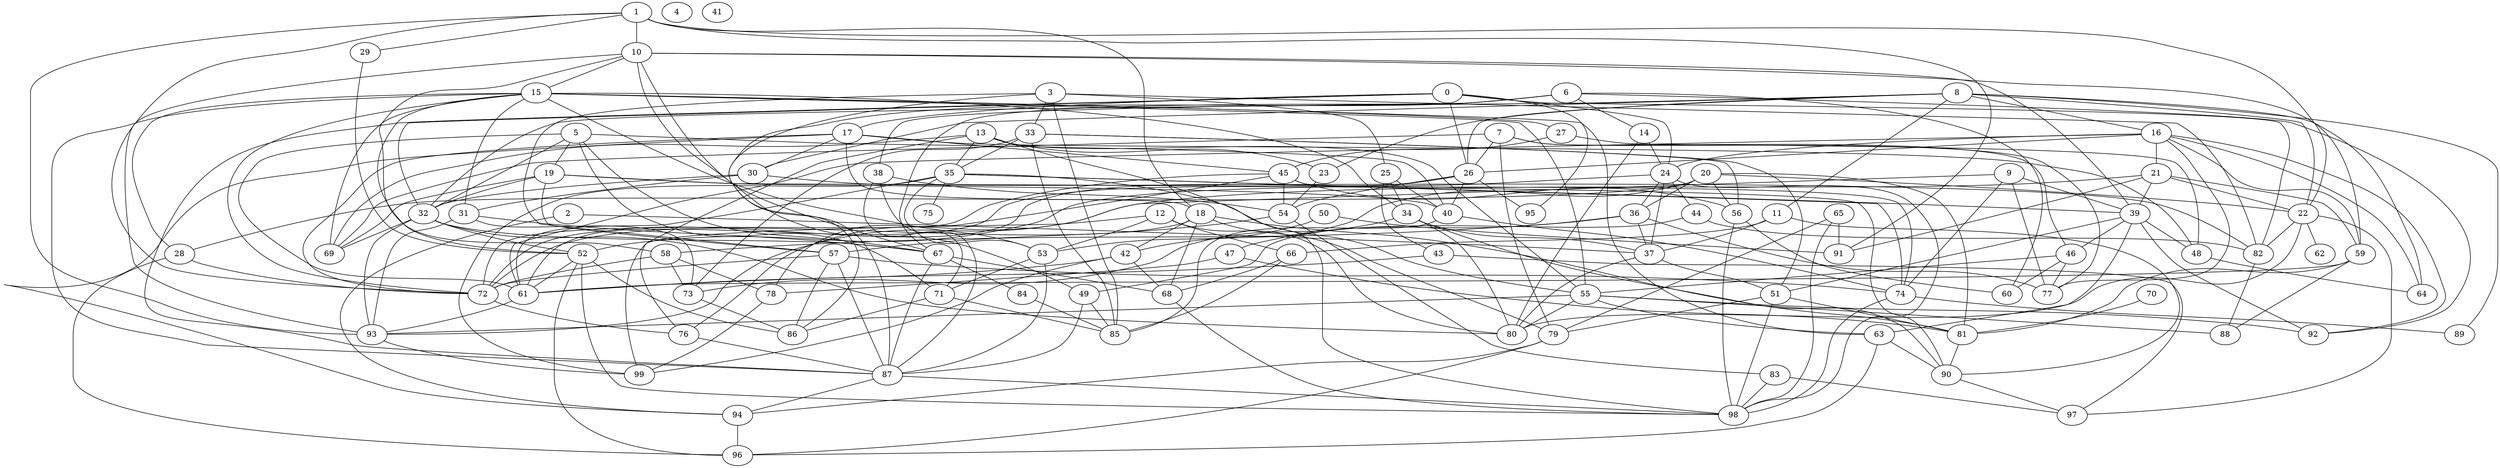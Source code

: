 strict graph "gnp_random_graph(100,0.06)" {
0;
1;
2;
3;
4;
5;
6;
7;
8;
9;
10;
11;
12;
13;
14;
15;
16;
17;
18;
19;
20;
21;
22;
23;
24;
25;
26;
27;
28;
29;
30;
31;
32;
33;
34;
35;
36;
37;
38;
39;
40;
41;
42;
43;
44;
45;
46;
47;
48;
49;
50;
51;
52;
53;
54;
55;
56;
57;
58;
59;
60;
61;
62;
63;
64;
65;
66;
67;
68;
69;
70;
71;
72;
73;
74;
75;
76;
77;
78;
79;
80;
81;
82;
83;
84;
85;
86;
87;
88;
89;
90;
91;
92;
93;
94;
95;
96;
97;
98;
99;
0 -- 32  [is_available=True, prob="1.0"];
0 -- 17  [is_available=True, prob="0.789551213743"];
0 -- 82  [is_available=True, prob="0.616581350478"];
0 -- 87  [is_available=True, prob="1.0"];
0 -- 24  [is_available=True, prob="1.0"];
0 -- 26  [is_available=True, prob="0.0902150837158"];
0 -- 95  [is_available=True, prob="1.0"];
1 -- 72  [is_available=True, prob="0.305552487249"];
1 -- 10  [is_available=True, prob="0.557266573166"];
1 -- 93  [is_available=True, prob="0.470338506946"];
1 -- 18  [is_available=True, prob="0.170440287024"];
1 -- 22  [is_available=True, prob="1.0"];
1 -- 91  [is_available=True, prob="0.389554006761"];
1 -- 29  [is_available=True, prob="1.0"];
2 -- 37  [is_available=True, prob="1.0"];
2 -- 94  [is_available=True, prob="1.0"];
3 -- 33  [is_available=True, prob="0.898197682792"];
3 -- 82  [is_available=True, prob="0.530555880204"];
3 -- 57  [is_available=True, prob="0.567359482798"];
3 -- 87  [is_available=True, prob="0.805869122495"];
3 -- 25  [is_available=True, prob="0.0848387473956"];
3 -- 85  [is_available=True, prob="0.139515887799"];
5 -- 32  [is_available=True, prob="0.333422451382"];
5 -- 67  [is_available=True, prob="1.0"];
5 -- 71  [is_available=True, prob="1.0"];
5 -- 40  [is_available=True, prob="1.0"];
5 -- 19  [is_available=True, prob="0.827778713571"];
5 -- 61  [is_available=True, prob="0.427792269912"];
6 -- 67  [is_available=True, prob="0.813652021324"];
6 -- 38  [is_available=True, prob="0.256706357587"];
6 -- 60  [is_available=True, prob="0.573182601211"];
6 -- 14  [is_available=True, prob="0.474629662262"];
6 -- 86  [is_available=True, prob="0.660270654683"];
6 -- 92  [is_available=True, prob="0.16969331632"];
7 -- 26  [is_available=True, prob="0.0652922815928"];
7 -- 79  [is_available=True, prob="0.590339826371"];
7 -- 69  [is_available=True, prob="0.439365023812"];
7 -- 46  [is_available=True, prob="0.448032289746"];
7 -- 77  [is_available=True, prob="0.0657221831389"];
8 -- 32  [is_available=True, prob="0.788149442444"];
8 -- 64  [is_available=True, prob="0.180493953738"];
8 -- 11  [is_available=True, prob="1.0"];
8 -- 16  [is_available=True, prob="1.0"];
8 -- 22  [is_available=True, prob="0.443073663971"];
8 -- 23  [is_available=True, prob="0.875542788304"];
8 -- 89  [is_available=True, prob="0.255675976594"];
8 -- 26  [is_available=True, prob="0.595160029751"];
8 -- 30  [is_available=True, prob="0.409862437337"];
9 -- 74  [is_available=True, prob="0.484197644288"];
9 -- 76  [is_available=True, prob="0.465965136428"];
9 -- 77  [is_available=True, prob="1.0"];
9 -- 39  [is_available=True, prob="0.905704054536"];
10 -- 67  [is_available=True, prob="0.752081226397"];
10 -- 39  [is_available=True, prob="0.269012714857"];
10 -- 15  [is_available=True, prob="0.102679219424"];
10 -- 49  [is_available=True, prob="0.69920419521"];
10 -- 58  [is_available=True, prob="1.0"];
10 -- 59  [is_available=True, prob="1.0"];
10 -- 93  [is_available=True, prob="0.759945662711"];
11 -- 66  [is_available=True, prob="0.0819476466171"];
11 -- 90  [is_available=True, prob="0.982771095585"];
11 -- 37  [is_available=True, prob="0.0870040161509"];
12 -- 80  [is_available=True, prob="0.788764389019"];
12 -- 66  [is_available=True, prob="0.865769759133"];
12 -- 99  [is_available=True, prob="0.774984977481"];
12 -- 53  [is_available=True, prob="0.926463648604"];
13 -- 98  [is_available=True, prob="0.189909664573"];
13 -- 35  [is_available=True, prob="0.0564407657232"];
13 -- 69  [is_available=True, prob="1.0"];
13 -- 23  [is_available=True, prob="0.606635433096"];
13 -- 76  [is_available=True, prob="0.299723805698"];
13 -- 55  [is_available=True, prob="0.597971973577"];
14 -- 24  [is_available=True, prob="0.521308301793"];
14 -- 80  [is_available=True, prob="0.420624066485"];
15 -- 34  [is_available=True, prob="0.963999955568"];
15 -- 69  [is_available=True, prob="0.356809456148"];
15 -- 72  [is_available=True, prob="0.222493497135"];
15 -- 63  [is_available=True, prob="0.671079455148"];
15 -- 87  [is_available=True, prob="0.537243611346"];
15 -- 52  [is_available=True, prob="0.293813655834"];
15 -- 53  [is_available=True, prob="0.862026832677"];
15 -- 55  [is_available=True, prob="0.774752199976"];
15 -- 27  [is_available=True, prob="1.0"];
15 -- 28  [is_available=True, prob="0.51096920924"];
15 -- 31  [is_available=True, prob="1.0"];
16 -- 64  [is_available=True, prob="1.0"];
16 -- 77  [is_available=True, prob="0.127247562476"];
16 -- 21  [is_available=True, prob="0.987726997843"];
16 -- 24  [is_available=True, prob="0.785828137282"];
16 -- 26  [is_available=True, prob="0.88147524785"];
16 -- 59  [is_available=True, prob="0.446741642184"];
16 -- 92  [is_available=True, prob="0.234574605674"];
16 -- 61  [is_available=True, prob="1.0"];
17 -- 72  [is_available=True, prob="0.898566736465"];
17 -- 45  [is_available=True, prob="0.519372940707"];
17 -- 48  [is_available=True, prob="1.0"];
17 -- 18  [is_available=True, prob="0.835218563506"];
17 -- 94  [is_available=True, prob="1.0"];
17 -- 30  [is_available=True, prob="1.0"];
18 -- 68  [is_available=True, prob="0.635052946853"];
18 -- 81  [is_available=True, prob="1.0"];
18 -- 72  [is_available=True, prob="0.568054765956"];
18 -- 42  [is_available=True, prob="0.445404264198"];
18 -- 79  [is_available=True, prob="1.0"];
19 -- 32  [is_available=True, prob="1.0"];
19 -- 40  [is_available=True, prob="0.0045133859319"];
19 -- 57  [is_available=True, prob="1.0"];
19 -- 90  [is_available=True, prob="0.221105617382"];
19 -- 69  [is_available=True, prob="0.0601421219959"];
20 -- 36  [is_available=True, prob="0.679396052996"];
20 -- 42  [is_available=True, prob="0.262038663393"];
20 -- 81  [is_available=True, prob="0.811792547279"];
20 -- 22  [is_available=True, prob="0.0768720756923"];
20 -- 56  [is_available=True, prob="0.275493284311"];
20 -- 28  [is_available=True, prob="0.869460427298"];
21 -- 59  [is_available=True, prob="1.0"];
21 -- 39  [is_available=True, prob="1.0"];
21 -- 22  [is_available=True, prob="0.997837758005"];
21 -- 91  [is_available=True, prob="0.954112630533"];
21 -- 93  [is_available=True, prob="0.50056499353"];
22 -- 97  [is_available=True, prob="0.229565821002"];
22 -- 80  [is_available=True, prob="0.771027283685"];
22 -- 82  [is_available=True, prob="0.430233512201"];
22 -- 62  [is_available=True, prob="1.0"];
23 -- 54  [is_available=True, prob="0.975553933883"];
24 -- 98  [is_available=True, prob="0.349021746658"];
24 -- 36  [is_available=True, prob="1.0"];
24 -- 37  [is_available=True, prob="0.77760856453"];
24 -- 44  [is_available=True, prob="1.0"];
24 -- 52  [is_available=True, prob="0.753234205137"];
25 -- 40  [is_available=True, prob="1.0"];
25 -- 43  [is_available=True, prob="0.461693235827"];
25 -- 34  [is_available=True, prob="0.584012451279"];
26 -- 40  [is_available=True, prob="0.906326678872"];
26 -- 54  [is_available=True, prob="0.609745628151"];
26 -- 72  [is_available=True, prob="0.953651345184"];
26 -- 61  [is_available=True, prob="0.940846353172"];
26 -- 95  [is_available=True, prob="0.793193058617"];
27 -- 48  [is_available=True, prob="0.26271932202"];
27 -- 45  [is_available=True, prob="0.848389881756"];
28 -- 72  [is_available=True, prob="0.26478923966"];
28 -- 96  [is_available=True, prob="1.0"];
29 -- 52  [is_available=True, prob="1.0"];
30 -- 82  [is_available=True, prob="0.150864811315"];
30 -- 32  [is_available=True, prob="0.563465177695"];
30 -- 31  [is_available=True, prob="0.222357468028"];
31 -- 73  [is_available=True, prob="1.0"];
31 -- 67  [is_available=True, prob="0.468831361936"];
31 -- 93  [is_available=True, prob="1.0"];
32 -- 67  [is_available=True, prob="0.960507250608"];
32 -- 80  [is_available=True, prob="1.0"];
32 -- 52  [is_available=True, prob="0.798784410322"];
32 -- 93  [is_available=True, prob="0.466395908401"];
32 -- 69  [is_available=True, prob="0.241838419987"];
33 -- 51  [is_available=True, prob="0.941499230449"];
33 -- 35  [is_available=True, prob="1.0"];
33 -- 73  [is_available=True, prob="1.0"];
33 -- 85  [is_available=True, prob="0.725566626745"];
33 -- 56  [is_available=True, prob="0.569357258062"];
34 -- 37  [is_available=True, prob="0.678028620218"];
34 -- 73  [is_available=True, prob="1.0"];
34 -- 80  [is_available=True, prob="0.433608607133"];
34 -- 90  [is_available=True, prob="1.0"];
35 -- 99  [is_available=True, prob="0.953528960753"];
35 -- 39  [is_available=True, prob="1.0"];
35 -- 74  [is_available=True, prob="0.689284130268"];
35 -- 75  [is_available=True, prob="0.996224030212"];
35 -- 53  [is_available=True, prob="1.0"];
35 -- 55  [is_available=True, prob="0.933749811344"];
35 -- 61  [is_available=True, prob="0.743900004087"];
36 -- 37  [is_available=True, prob="0.953411928986"];
36 -- 77  [is_available=True, prob="0.983088531075"];
36 -- 47  [is_available=True, prob="0.0206915459949"];
36 -- 58  [is_available=True, prob="1.0"];
37 -- 80  [is_available=True, prob="0.0204388402013"];
37 -- 51  [is_available=True, prob="1.0"];
38 -- 87  [is_available=True, prob="0.925980125315"];
38 -- 54  [is_available=True, prob="0.272009097829"];
38 -- 71  [is_available=True, prob="0.64646364382"];
39 -- 46  [is_available=True, prob="0.849312938"];
39 -- 48  [is_available=True, prob="1.0"];
39 -- 51  [is_available=True, prob="1.0"];
39 -- 92  [is_available=True, prob="0.317071465005"];
39 -- 63  [is_available=True, prob="0.886073764343"];
40 -- 74  [is_available=True, prob="1.0"];
40 -- 85  [is_available=True, prob="0.118273651357"];
42 -- 68  [is_available=True, prob="0.072775687899"];
42 -- 99  [is_available=True, prob="0.834993164839"];
42 -- 61  [is_available=True, prob="0.63421485978"];
43 -- 61  [is_available=True, prob="0.520775249889"];
43 -- 97  [is_available=True, prob="0.342100697542"];
44 -- 49  [is_available=True, prob="0.494976572888"];
44 -- 82  [is_available=True, prob="0.259498462343"];
45 -- 72  [is_available=True, prob="0.519429582698"];
45 -- 74  [is_available=True, prob="0.567024407447"];
45 -- 78  [is_available=True, prob="1.0"];
45 -- 54  [is_available=True, prob="0.34423385569"];
45 -- 56  [is_available=True, prob="1.0"];
46 -- 55  [is_available=True, prob="0.0387113974028"];
46 -- 60  [is_available=True, prob="0.646982668003"];
46 -- 77  [is_available=True, prob="0.859471586591"];
47 -- 81  [is_available=True, prob="1.0"];
47 -- 78  [is_available=True, prob="1.0"];
48 -- 64  [is_available=True, prob="0.430308988696"];
49 -- 85  [is_available=True, prob="0.508372903111"];
49 -- 87  [is_available=True, prob="0.0730772663775"];
50 -- 91  [is_available=True, prob="0.666963567803"];
50 -- 53  [is_available=True, prob="0.106253427503"];
51 -- 98  [is_available=True, prob="0.701390370966"];
51 -- 79  [is_available=True, prob="0.286962602901"];
51 -- 81  [is_available=True, prob="0.273686030969"];
52 -- 96  [is_available=True, prob="0.0597308956172"];
52 -- 98  [is_available=True, prob="0.897190755726"];
52 -- 86  [is_available=True, prob="0.817733092329"];
52 -- 61  [is_available=True, prob="0.843403885498"];
53 -- 71  [is_available=True, prob="0.392530284826"];
53 -- 87  [is_available=True, prob="0.48407295132"];
54 -- 83  [is_available=True, prob="0.526039520566"];
54 -- 57  [is_available=True, prob="1.0"];
55 -- 80  [is_available=True, prob="0.0396827354715"];
55 -- 88  [is_available=True, prob="0.528382897378"];
55 -- 92  [is_available=True, prob="1.0"];
55 -- 93  [is_available=True, prob="0.395418988906"];
55 -- 63  [is_available=True, prob="0.234765625621"];
56 -- 98  [is_available=True, prob="0.720677350547"];
56 -- 60  [is_available=True, prob="1.0"];
57 -- 72  [is_available=True, prob="0.37408179561"];
57 -- 74  [is_available=True, prob="0.77954673227"];
57 -- 86  [is_available=True, prob="1.0"];
57 -- 87  [is_available=True, prob="1.0"];
58 -- 72  [is_available=True, prob="0.635323905555"];
58 -- 73  [is_available=True, prob="1.0"];
58 -- 78  [is_available=True, prob="0.84312556159"];
59 -- 81  [is_available=True, prob="0.945111481932"];
59 -- 88  [is_available=True, prob="0.227593197623"];
59 -- 61  [is_available=True, prob="1.0"];
61 -- 93  [is_available=True, prob="0.735258651156"];
63 -- 96  [is_available=True, prob="1.0"];
63 -- 90  [is_available=True, prob="0.226949288945"];
65 -- 98  [is_available=True, prob="0.869649551461"];
65 -- 91  [is_available=True, prob="1.0"];
65 -- 79  [is_available=True, prob="1.0"];
66 -- 68  [is_available=True, prob="0.0719352742206"];
66 -- 85  [is_available=True, prob="0.995991509976"];
67 -- 68  [is_available=True, prob="0.308668500167"];
67 -- 84  [is_available=True, prob="0.975962082622"];
67 -- 87  [is_available=True, prob="1.0"];
68 -- 98  [is_available=True, prob="1.0"];
70 -- 81  [is_available=True, prob="0.990378035772"];
71 -- 86  [is_available=True, prob="1.0"];
71 -- 85  [is_available=True, prob="0.0183224057175"];
72 -- 76  [is_available=True, prob="1.0"];
73 -- 86  [is_available=True, prob="1.0"];
74 -- 98  [is_available=True, prob="1.0"];
74 -- 89  [is_available=True, prob="0.15037227005"];
76 -- 87  [is_available=True, prob="0.696570511372"];
78 -- 99  [is_available=True, prob="0.535855549785"];
79 -- 96  [is_available=True, prob="0.138498445218"];
79 -- 94  [is_available=True, prob="0.376652715105"];
81 -- 90  [is_available=True, prob="0.677681513836"];
82 -- 88  [is_available=True, prob="0.038333575618"];
83 -- 97  [is_available=True, prob="1.0"];
83 -- 98  [is_available=True, prob="0.894251557643"];
84 -- 85  [is_available=True, prob="0.875592261052"];
87 -- 98  [is_available=True, prob="0.39805217245"];
87 -- 94  [is_available=True, prob="0.454277602454"];
90 -- 97  [is_available=True, prob="0.0780978724321"];
93 -- 99  [is_available=True, prob="0.564026202198"];
94 -- 96  [is_available=True, prob="0.397546213854"];
}
